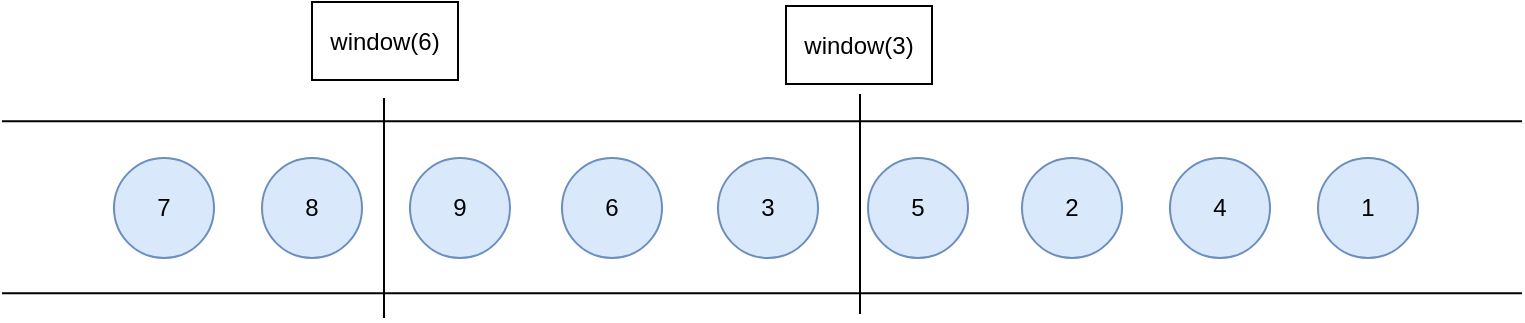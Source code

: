<mxfile version="14.5.4" type="github">
  <diagram id="prtHgNgQTEPvFCAcTncT" name="Page-1">
    <mxGraphModel dx="1173" dy="749" grid="0" gridSize="10" guides="1" tooltips="1" connect="1" arrows="1" fold="1" page="1" pageScale="1" pageWidth="827" pageHeight="1169" math="0" shadow="0">
      <root>
        <mxCell id="0" />
        <mxCell id="1" parent="0" />
        <mxCell id="oB3eh2lloK5nSunVHayN-23" value="" style="endArrow=none;html=1;" parent="1" edge="1">
          <mxGeometry width="50" height="50" relative="1" as="geometry">
            <mxPoint x="224" y="590" as="sourcePoint" />
            <mxPoint x="224" y="480" as="targetPoint" />
          </mxGeometry>
        </mxCell>
        <mxCell id="MyXxanAvnnA6xt8v2V1n-1" value="" style="shape=link;html=1;width=86;" edge="1" parent="1">
          <mxGeometry width="100" relative="1" as="geometry">
            <mxPoint x="33" y="534.58" as="sourcePoint" />
            <mxPoint x="793.0" y="534.58" as="targetPoint" />
          </mxGeometry>
        </mxCell>
        <mxCell id="MyXxanAvnnA6xt8v2V1n-2" value="7" style="ellipse;whiteSpace=wrap;html=1;aspect=fixed;fillColor=#dae8fc;strokeColor=#6c8ebf;" vertex="1" parent="1">
          <mxGeometry x="89" y="510" width="50" height="50" as="geometry" />
        </mxCell>
        <mxCell id="MyXxanAvnnA6xt8v2V1n-3" value="8" style="ellipse;whiteSpace=wrap;html=1;aspect=fixed;fillColor=#dae8fc;strokeColor=#6c8ebf;" vertex="1" parent="1">
          <mxGeometry x="163" y="510" width="50" height="50" as="geometry" />
        </mxCell>
        <mxCell id="MyXxanAvnnA6xt8v2V1n-4" value="9" style="ellipse;whiteSpace=wrap;html=1;aspect=fixed;fillColor=#dae8fc;strokeColor=#6c8ebf;" vertex="1" parent="1">
          <mxGeometry x="237" y="510" width="50" height="50" as="geometry" />
        </mxCell>
        <mxCell id="MyXxanAvnnA6xt8v2V1n-5" value="6" style="ellipse;whiteSpace=wrap;html=1;aspect=fixed;fillColor=#dae8fc;strokeColor=#6c8ebf;" vertex="1" parent="1">
          <mxGeometry x="313" y="510" width="50" height="50" as="geometry" />
        </mxCell>
        <mxCell id="MyXxanAvnnA6xt8v2V1n-6" value="3" style="ellipse;whiteSpace=wrap;html=1;aspect=fixed;fillColor=#dae8fc;strokeColor=#6c8ebf;" vertex="1" parent="1">
          <mxGeometry x="391" y="510" width="50" height="50" as="geometry" />
        </mxCell>
        <mxCell id="MyXxanAvnnA6xt8v2V1n-7" value="5" style="ellipse;whiteSpace=wrap;html=1;aspect=fixed;fillColor=#dae8fc;strokeColor=#6c8ebf;" vertex="1" parent="1">
          <mxGeometry x="466" y="510" width="50" height="50" as="geometry" />
        </mxCell>
        <mxCell id="MyXxanAvnnA6xt8v2V1n-8" value="2" style="ellipse;whiteSpace=wrap;html=1;aspect=fixed;fillColor=#dae8fc;strokeColor=#6c8ebf;" vertex="1" parent="1">
          <mxGeometry x="543" y="510" width="50" height="50" as="geometry" />
        </mxCell>
        <mxCell id="MyXxanAvnnA6xt8v2V1n-9" value="4" style="ellipse;whiteSpace=wrap;html=1;aspect=fixed;fillColor=#dae8fc;strokeColor=#6c8ebf;" vertex="1" parent="1">
          <mxGeometry x="617" y="510" width="50" height="50" as="geometry" />
        </mxCell>
        <mxCell id="MyXxanAvnnA6xt8v2V1n-10" value="1" style="ellipse;whiteSpace=wrap;html=1;aspect=fixed;fontSize=12;fillColor=#dae8fc;strokeColor=#6c8ebf;" vertex="1" parent="1">
          <mxGeometry x="691" y="510" width="50" height="50" as="geometry" />
        </mxCell>
        <mxCell id="MyXxanAvnnA6xt8v2V1n-12" value="" style="endArrow=none;html=1;" edge="1" parent="1">
          <mxGeometry width="50" height="50" relative="1" as="geometry">
            <mxPoint x="462" y="588" as="sourcePoint" />
            <mxPoint x="462" y="478" as="targetPoint" />
          </mxGeometry>
        </mxCell>
        <mxCell id="MyXxanAvnnA6xt8v2V1n-14" value="window(3)" style="rounded=0;whiteSpace=wrap;html=1;" vertex="1" parent="1">
          <mxGeometry x="425" y="434" width="73" height="39" as="geometry" />
        </mxCell>
        <mxCell id="MyXxanAvnnA6xt8v2V1n-15" value="window(6)" style="rounded=0;whiteSpace=wrap;html=1;" vertex="1" parent="1">
          <mxGeometry x="188" y="432" width="73" height="39" as="geometry" />
        </mxCell>
      </root>
    </mxGraphModel>
  </diagram>
</mxfile>
